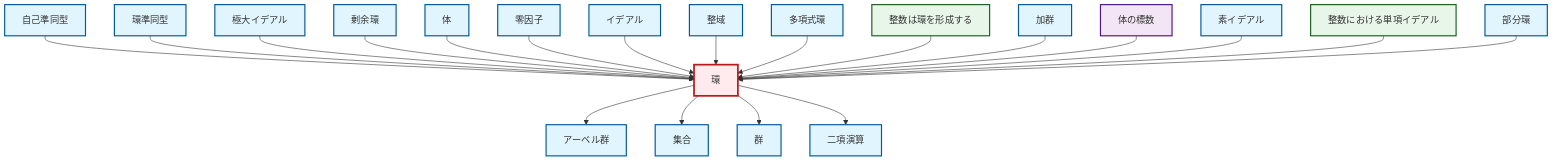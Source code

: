 graph TD
    classDef definition fill:#e1f5fe,stroke:#01579b,stroke-width:2px
    classDef theorem fill:#f3e5f5,stroke:#4a148c,stroke-width:2px
    classDef axiom fill:#fff3e0,stroke:#e65100,stroke-width:2px
    classDef example fill:#e8f5e9,stroke:#1b5e20,stroke-width:2px
    classDef current fill:#ffebee,stroke:#b71c1c,stroke-width:3px
    def-binary-operation["二項演算"]:::definition
    def-maximal-ideal["極大イデアル"]:::definition
    def-quotient-ring["剰余環"]:::definition
    def-integral-domain["整域"]:::definition
    def-prime-ideal["素イデアル"]:::definition
    def-group["群"]:::definition
    def-module["加群"]:::definition
    def-endomorphism["自己準同型"]:::definition
    def-zero-divisor["零因子"]:::definition
    def-ring["環"]:::definition
    def-field["体"]:::definition
    def-ideal["イデアル"]:::definition
    def-subring["部分環"]:::definition
    def-abelian-group["アーベル群"]:::definition
    ex-principal-ideal["整数における単項イデアル"]:::example
    thm-field-characteristic["体の標数"]:::theorem
    def-set["集合"]:::definition
    def-polynomial-ring["多項式環"]:::definition
    ex-integers-ring["整数は環を形成する"]:::example
    def-ring-homomorphism["環準同型"]:::definition
    def-endomorphism --> def-ring
    def-ring-homomorphism --> def-ring
    def-maximal-ideal --> def-ring
    def-ring --> def-abelian-group
    def-quotient-ring --> def-ring
    def-field --> def-ring
    def-ring --> def-set
    def-ring --> def-group
    def-zero-divisor --> def-ring
    def-ideal --> def-ring
    def-integral-domain --> def-ring
    def-polynomial-ring --> def-ring
    ex-integers-ring --> def-ring
    def-module --> def-ring
    thm-field-characteristic --> def-ring
    def-prime-ideal --> def-ring
    ex-principal-ideal --> def-ring
    def-ring --> def-binary-operation
    def-subring --> def-ring
    class def-ring current